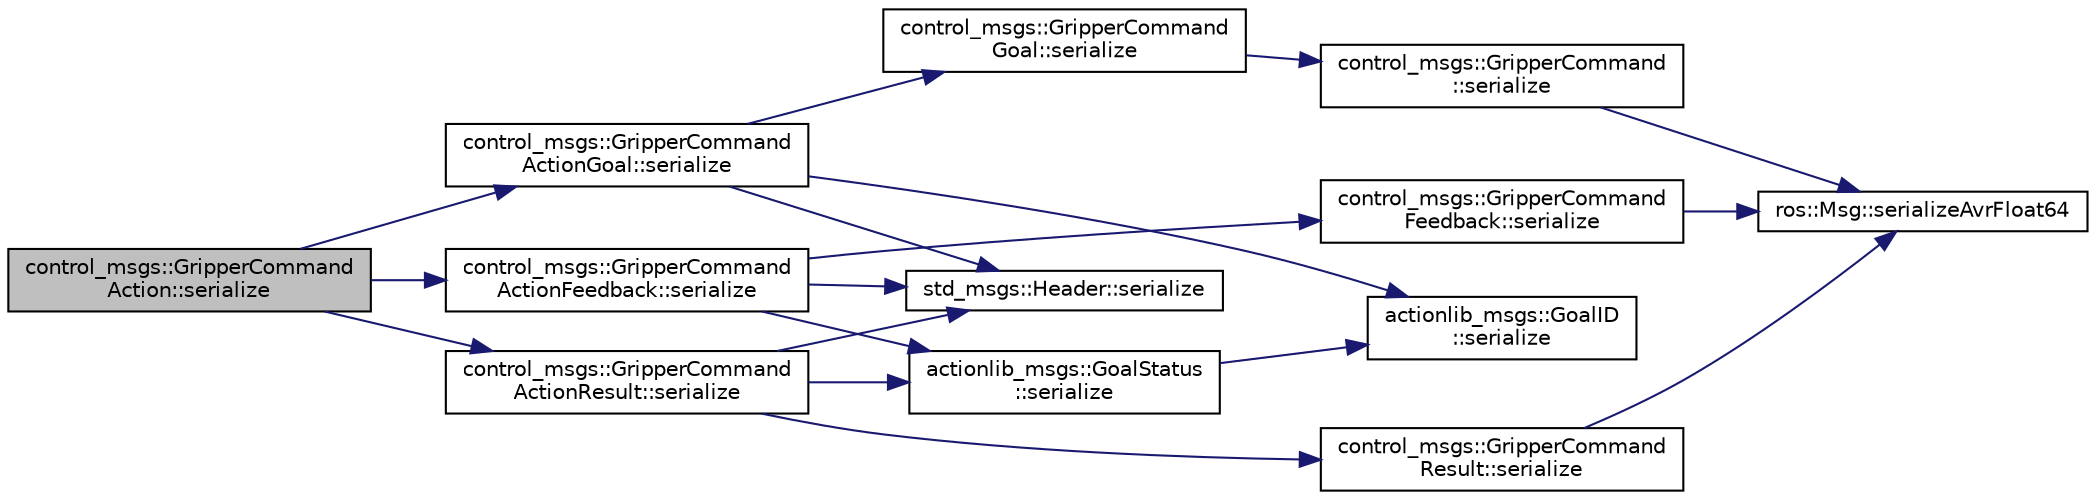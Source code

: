 digraph "control_msgs::GripperCommandAction::serialize"
{
  edge [fontname="Helvetica",fontsize="10",labelfontname="Helvetica",labelfontsize="10"];
  node [fontname="Helvetica",fontsize="10",shape=record];
  rankdir="LR";
  Node1 [label="control_msgs::GripperCommand\lAction::serialize",height=0.2,width=0.4,color="black", fillcolor="grey75", style="filled" fontcolor="black"];
  Node1 -> Node2 [color="midnightblue",fontsize="10",style="solid",fontname="Helvetica"];
  Node2 [label="control_msgs::GripperCommand\lActionGoal::serialize",height=0.2,width=0.4,color="black", fillcolor="white", style="filled",URL="$classcontrol__msgs_1_1_gripper_command_action_goal.html#a35d4090c4c4f2eb397d8395d5fe3ee1f"];
  Node2 -> Node3 [color="midnightblue",fontsize="10",style="solid",fontname="Helvetica"];
  Node3 [label="std_msgs::Header::serialize",height=0.2,width=0.4,color="black", fillcolor="white", style="filled",URL="$classstd__msgs_1_1_header.html#a200c6f9d2576b1a237a19bc2d769925e"];
  Node2 -> Node4 [color="midnightblue",fontsize="10",style="solid",fontname="Helvetica"];
  Node4 [label="actionlib_msgs::GoalID\l::serialize",height=0.2,width=0.4,color="black", fillcolor="white", style="filled",URL="$classactionlib__msgs_1_1_goal_i_d.html#a74c8333830562d918493b976bc23fe94"];
  Node2 -> Node5 [color="midnightblue",fontsize="10",style="solid",fontname="Helvetica"];
  Node5 [label="control_msgs::GripperCommand\lGoal::serialize",height=0.2,width=0.4,color="black", fillcolor="white", style="filled",URL="$classcontrol__msgs_1_1_gripper_command_goal.html#a25827b3d1d4d54944c07fde01a2b318d"];
  Node5 -> Node6 [color="midnightblue",fontsize="10",style="solid",fontname="Helvetica"];
  Node6 [label="control_msgs::GripperCommand\l::serialize",height=0.2,width=0.4,color="black", fillcolor="white", style="filled",URL="$classcontrol__msgs_1_1_gripper_command.html#a45ec83d767c915f2ce186e8d2b77f8b4"];
  Node6 -> Node7 [color="midnightblue",fontsize="10",style="solid",fontname="Helvetica"];
  Node7 [label="ros::Msg::serializeAvrFloat64",height=0.2,width=0.4,color="black", fillcolor="white", style="filled",URL="$classros_1_1_msg.html#a3fff55e17efd60a7195a14857ff44897",tooltip="This tricky function handles promoting a 32bit float to a 64bit double, so that AVR can publish messa..."];
  Node1 -> Node8 [color="midnightblue",fontsize="10",style="solid",fontname="Helvetica"];
  Node8 [label="control_msgs::GripperCommand\lActionResult::serialize",height=0.2,width=0.4,color="black", fillcolor="white", style="filled",URL="$classcontrol__msgs_1_1_gripper_command_action_result.html#acdd6020ab9235275cbad006ddd7ce2ca"];
  Node8 -> Node3 [color="midnightblue",fontsize="10",style="solid",fontname="Helvetica"];
  Node8 -> Node9 [color="midnightblue",fontsize="10",style="solid",fontname="Helvetica"];
  Node9 [label="actionlib_msgs::GoalStatus\l::serialize",height=0.2,width=0.4,color="black", fillcolor="white", style="filled",URL="$classactionlib__msgs_1_1_goal_status.html#ad0c10d1613330ab5dff49d15d843d555"];
  Node9 -> Node4 [color="midnightblue",fontsize="10",style="solid",fontname="Helvetica"];
  Node8 -> Node10 [color="midnightblue",fontsize="10",style="solid",fontname="Helvetica"];
  Node10 [label="control_msgs::GripperCommand\lResult::serialize",height=0.2,width=0.4,color="black", fillcolor="white", style="filled",URL="$classcontrol__msgs_1_1_gripper_command_result.html#a2f6ac02dd70b5f173201668ed28c5e7f"];
  Node10 -> Node7 [color="midnightblue",fontsize="10",style="solid",fontname="Helvetica"];
  Node1 -> Node11 [color="midnightblue",fontsize="10",style="solid",fontname="Helvetica"];
  Node11 [label="control_msgs::GripperCommand\lActionFeedback::serialize",height=0.2,width=0.4,color="black", fillcolor="white", style="filled",URL="$classcontrol__msgs_1_1_gripper_command_action_feedback.html#acc2a23cbed8c719c819bc79f83916918"];
  Node11 -> Node3 [color="midnightblue",fontsize="10",style="solid",fontname="Helvetica"];
  Node11 -> Node9 [color="midnightblue",fontsize="10",style="solid",fontname="Helvetica"];
  Node11 -> Node12 [color="midnightblue",fontsize="10",style="solid",fontname="Helvetica"];
  Node12 [label="control_msgs::GripperCommand\lFeedback::serialize",height=0.2,width=0.4,color="black", fillcolor="white", style="filled",URL="$classcontrol__msgs_1_1_gripper_command_feedback.html#a97ecf1a0ea3363b744cadb22ad11a143"];
  Node12 -> Node7 [color="midnightblue",fontsize="10",style="solid",fontname="Helvetica"];
}
